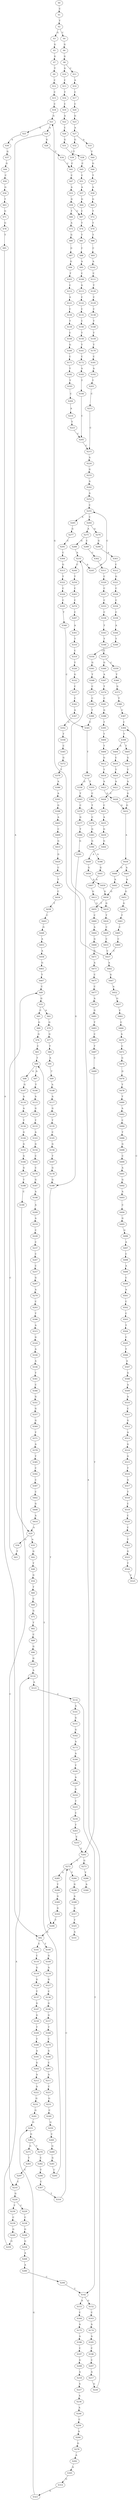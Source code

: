 strict digraph  {
	S0 -> S1 [ label = C ];
	S1 -> S2 [ label = T ];
	S2 -> S3 [ label = G ];
	S2 -> S4 [ label = C ];
	S3 -> S5 [ label = G ];
	S4 -> S6 [ label = G ];
	S5 -> S7 [ label = G ];
	S6 -> S8 [ label = G ];
	S7 -> S9 [ label = T ];
	S8 -> S10 [ label = G ];
	S8 -> S11 [ label = C ];
	S9 -> S12 [ label = C ];
	S10 -> S13 [ label = C ];
	S11 -> S14 [ label = A ];
	S12 -> S15 [ label = C ];
	S13 -> S16 [ label = T ];
	S14 -> S17 [ label = C ];
	S15 -> S18 [ label = C ];
	S16 -> S19 [ label = C ];
	S17 -> S20 [ label = C ];
	S18 -> S21 [ label = G ];
	S19 -> S22 [ label = A ];
	S20 -> S23 [ label = G ];
	S21 -> S24 [ label = A ];
	S21 -> S25 [ label = G ];
	S22 -> S26 [ label = C ];
	S23 -> S27 [ label = A ];
	S24 -> S28 [ label = G ];
	S24 -> S29 [ label = A ];
	S25 -> S30 [ label = A ];
	S26 -> S31 [ label = G ];
	S27 -> S32 [ label = G ];
	S27 -> S33 [ label = A ];
	S28 -> S34 [ label = T ];
	S29 -> S35 [ label = A ];
	S29 -> S36 [ label = G ];
	S30 -> S37 [ label = G ];
	S31 -> S38 [ label = T ];
	S32 -> S39 [ label = T ];
	S33 -> S40 [ label = T ];
	S34 -> S41 [ label = C ];
	S35 -> S42 [ label = G ];
	S36 -> S43 [ label = T ];
	S37 -> S44 [ label = G ];
	S38 -> S45 [ label = C ];
	S39 -> S41 [ label = C ];
	S40 -> S46 [ label = G ];
	S41 -> S47 [ label = C ];
	S42 -> S48 [ label = T ];
	S43 -> S49 [ label = C ];
	S44 -> S50 [ label = C ];
	S45 -> S51 [ label = C ];
	S46 -> S52 [ label = T ];
	S47 -> S53 [ label = A ];
	S48 -> S54 [ label = G ];
	S49 -> S55 [ label = G ];
	S50 -> S56 [ label = G ];
	S51 -> S57 [ label = A ];
	S52 -> S58 [ label = A ];
	S53 -> S59 [ label = G ];
	S54 -> S60 [ label = T ];
	S55 -> S61 [ label = C ];
	S55 -> S62 [ label = A ];
	S56 -> S63 [ label = T ];
	S57 -> S64 [ label = G ];
	S58 -> S65 [ label = G ];
	S59 -> S66 [ label = T ];
	S59 -> S67 [ label = C ];
	S60 -> S68 [ label = C ];
	S61 -> S69 [ label = G ];
	S62 -> S70 [ label = G ];
	S63 -> S71 [ label = G ];
	S64 -> S67 [ label = C ];
	S65 -> S72 [ label = T ];
	S66 -> S73 [ label = A ];
	S67 -> S74 [ label = T ];
	S68 -> S75 [ label = G ];
	S69 -> S76 [ label = G ];
	S70 -> S77 [ label = G ];
	S71 -> S78 [ label = G ];
	S72 -> S79 [ label = T ];
	S73 -> S80 [ label = G ];
	S74 -> S81 [ label = T ];
	S75 -> S82 [ label = T ];
	S76 -> S83 [ label = C ];
	S77 -> S84 [ label = T ];
	S78 -> S85 [ label = T ];
	S79 -> S86 [ label = T ];
	S80 -> S87 [ label = G ];
	S81 -> S88 [ label = C ];
	S82 -> S89 [ label = C ];
	S83 -> S90 [ label = T ];
	S84 -> S91 [ label = A ];
	S85 -> S92 [ label = A ];
	S86 -> S93 [ label = C ];
	S87 -> S94 [ label = G ];
	S88 -> S95 [ label = A ];
	S89 -> S96 [ label = G ];
	S90 -> S97 [ label = A ];
	S90 -> S98 [ label = G ];
	S91 -> S99 [ label = T ];
	S92 -> S100 [ label = T ];
	S92 -> S101 [ label = C ];
	S93 -> S102 [ label = A ];
	S94 -> S103 [ label = T ];
	S95 -> S104 [ label = C ];
	S96 -> S105 [ label = G ];
	S97 -> S106 [ label = T ];
	S98 -> S107 [ label = G ];
	S99 -> S108 [ label = A ];
	S100 -> S109 [ label = G ];
	S101 -> S110 [ label = C ];
	S102 -> S111 [ label = C ];
	S103 -> S112 [ label = C ];
	S104 -> S113 [ label = G ];
	S105 -> S114 [ label = A ];
	S106 -> S115 [ label = A ];
	S107 -> S116 [ label = A ];
	S108 -> S117 [ label = A ];
	S109 -> S118 [ label = A ];
	S110 -> S119 [ label = G ];
	S111 -> S120 [ label = T ];
	S112 -> S121 [ label = A ];
	S113 -> S122 [ label = C ];
	S114 -> S123 [ label = A ];
	S115 -> S124 [ label = G ];
	S116 -> S125 [ label = A ];
	S117 -> S126 [ label = G ];
	S118 -> S127 [ label = G ];
	S119 -> S128 [ label = G ];
	S120 -> S129 [ label = C ];
	S121 -> S130 [ label = C ];
	S122 -> S131 [ label = C ];
	S123 -> S132 [ label = C ];
	S124 -> S133 [ label = T ];
	S125 -> S134 [ label = T ];
	S126 -> S135 [ label = T ];
	S127 -> S136 [ label = C ];
	S128 -> S137 [ label = T ];
	S129 -> S138 [ label = C ];
	S130 -> S139 [ label = T ];
	S131 -> S140 [ label = C ];
	S132 -> S141 [ label = A ];
	S132 -> S142 [ label = T ];
	S133 -> S143 [ label = A ];
	S134 -> S144 [ label = G ];
	S135 -> S145 [ label = C ];
	S136 -> S146 [ label = G ];
	S137 -> S147 [ label = G ];
	S138 -> S148 [ label = T ];
	S139 -> S149 [ label = C ];
	S140 -> S150 [ label = T ];
	S141 -> S151 [ label = G ];
	S142 -> S152 [ label = G ];
	S142 -> S153 [ label = A ];
	S143 -> S154 [ label = G ];
	S144 -> S155 [ label = G ];
	S145 -> S156 [ label = G ];
	S146 -> S157 [ label = G ];
	S147 -> S158 [ label = G ];
	S148 -> S159 [ label = T ];
	S149 -> S160 [ label = G ];
	S150 -> S161 [ label = T ];
	S151 -> S162 [ label = G ];
	S152 -> S163 [ label = C ];
	S153 -> S164 [ label = C ];
	S154 -> S165 [ label = C ];
	S155 -> S166 [ label = G ];
	S156 -> S167 [ label = T ];
	S157 -> S168 [ label = T ];
	S158 -> S169 [ label = T ];
	S159 -> S170 [ label = T ];
	S160 -> S171 [ label = C ];
	S161 -> S172 [ label = C ];
	S162 -> S173 [ label = A ];
	S163 -> S174 [ label = A ];
	S164 -> S175 [ label = A ];
	S165 -> S176 [ label = C ];
	S166 -> S177 [ label = G ];
	S167 -> S178 [ label = G ];
	S168 -> S179 [ label = C ];
	S169 -> S180 [ label = T ];
	S170 -> S181 [ label = C ];
	S171 -> S182 [ label = T ];
	S172 -> S183 [ label = A ];
	S173 -> S184 [ label = A ];
	S174 -> S185 [ label = A ];
	S175 -> S186 [ label = A ];
	S176 -> S187 [ label = G ];
	S177 -> S188 [ label = T ];
	S178 -> S189 [ label = G ];
	S179 -> S190 [ label = G ];
	S180 -> S191 [ label = A ];
	S181 -> S192 [ label = A ];
	S182 -> S193 [ label = T ];
	S183 -> S194 [ label = T ];
	S184 -> S195 [ label = T ];
	S185 -> S196 [ label = C ];
	S186 -> S197 [ label = C ];
	S187 -> S198 [ label = A ];
	S188 -> S199 [ label = C ];
	S189 -> S200 [ label = T ];
	S190 -> S201 [ label = C ];
	S191 -> S202 [ label = G ];
	S192 -> S203 [ label = T ];
	S193 -> S204 [ label = C ];
	S194 -> S205 [ label = C ];
	S195 -> S206 [ label = A ];
	S196 -> S207 [ label = C ];
	S197 -> S208 [ label = G ];
	S198 -> S209 [ label = A ];
	S199 -> S210 [ label = C ];
	S200 -> S92 [ label = A ];
	S201 -> S211 [ label = A ];
	S202 -> S212 [ label = A ];
	S203 -> S213 [ label = C ];
	S204 -> S214 [ label = A ];
	S205 -> S215 [ label = C ];
	S206 -> S216 [ label = G ];
	S207 -> S217 [ label = A ];
	S208 -> S218 [ label = A ];
	S209 -> S219 [ label = A ];
	S210 -> S220 [ label = G ];
	S211 -> S221 [ label = C ];
	S212 -> S222 [ label = A ];
	S213 -> S215 [ label = C ];
	S214 -> S223 [ label = T ];
	S215 -> S224 [ label = A ];
	S216 -> S225 [ label = T ];
	S217 -> S226 [ label = G ];
	S218 -> S227 [ label = A ];
	S219 -> S228 [ label = C ];
	S220 -> S229 [ label = C ];
	S220 -> S230 [ label = T ];
	S221 -> S231 [ label = G ];
	S222 -> S232 [ label = G ];
	S223 -> S205 [ label = C ];
	S224 -> S233 [ label = G ];
	S225 -> S234 [ label = C ];
	S226 -> S235 [ label = A ];
	S227 -> S236 [ label = A ];
	S228 -> S237 [ label = C ];
	S229 -> S238 [ label = C ];
	S230 -> S239 [ label = C ];
	S231 -> S240 [ label = C ];
	S232 -> S241 [ label = G ];
	S233 -> S242 [ label = A ];
	S234 -> S243 [ label = T ];
	S235 -> S244 [ label = C ];
	S235 -> S245 [ label = A ];
	S236 -> S246 [ label = A ];
	S237 -> S247 [ label = C ];
	S238 -> S248 [ label = G ];
	S239 -> S249 [ label = G ];
	S240 -> S250 [ label = G ];
	S241 -> S251 [ label = G ];
	S242 -> S252 [ label = A ];
	S243 -> S253 [ label = C ];
	S244 -> S254 [ label = T ];
	S245 -> S255 [ label = C ];
	S246 -> S256 [ label = C ];
	S247 -> S257 [ label = C ];
	S248 -> S258 [ label = G ];
	S249 -> S259 [ label = G ];
	S250 -> S260 [ label = C ];
	S251 -> S261 [ label = G ];
	S252 -> S255 [ label = C ];
	S253 -> S262 [ label = T ];
	S254 -> S263 [ label = C ];
	S255 -> S264 [ label = C ];
	S255 -> S265 [ label = A ];
	S256 -> S266 [ label = A ];
	S257 -> S267 [ label = G ];
	S258 -> S268 [ label = A ];
	S259 -> S114 [ label = A ];
	S260 -> S269 [ label = G ];
	S261 -> S270 [ label = T ];
	S261 -> S271 [ label = G ];
	S262 -> S272 [ label = C ];
	S262 -> S273 [ label = G ];
	S263 -> S274 [ label = C ];
	S264 -> S275 [ label = A ];
	S264 -> S276 [ label = G ];
	S265 -> S277 [ label = G ];
	S266 -> S278 [ label = G ];
	S267 -> S279 [ label = A ];
	S268 -> S280 [ label = A ];
	S269 -> S281 [ label = G ];
	S270 -> S282 [ label = C ];
	S271 -> S283 [ label = T ];
	S272 -> S284 [ label = T ];
	S272 -> S285 [ label = G ];
	S273 -> S286 [ label = T ];
	S274 -> S287 [ label = C ];
	S275 -> S288 [ label = G ];
	S275 -> S289 [ label = C ];
	S276 -> S290 [ label = G ];
	S277 -> S291 [ label = C ];
	S278 -> S292 [ label = A ];
	S279 -> S293 [ label = C ];
	S280 -> S294 [ label = C ];
	S281 -> S295 [ label = C ];
	S282 -> S296 [ label = T ];
	S283 -> S297 [ label = C ];
	S284 -> S298 [ label = G ];
	S285 -> S299 [ label = T ];
	S286 -> S300 [ label = A ];
	S287 -> S301 [ label = A ];
	S288 -> S235 [ label = A ];
	S289 -> S302 [ label = C ];
	S290 -> S303 [ label = A ];
	S291 -> S304 [ label = C ];
	S292 -> S305 [ label = A ];
	S293 -> S306 [ label = T ];
	S294 -> S142 [ label = T ];
	S295 -> S90 [ label = T ];
	S296 -> S307 [ label = C ];
	S297 -> S210 [ label = C ];
	S298 -> S308 [ label = A ];
	S299 -> S309 [ label = G ];
	S301 -> S310 [ label = T ];
	S302 -> S311 [ label = A ];
	S303 -> S312 [ label = C ];
	S304 -> S313 [ label = G ];
	S305 -> S314 [ label = G ];
	S306 -> S315 [ label = A ];
	S307 -> S316 [ label = T ];
	S308 -> S317 [ label = G ];
	S309 -> S318 [ label = G ];
	S310 -> S319 [ label = C ];
	S311 -> S320 [ label = C ];
	S312 -> S321 [ label = G ];
	S313 -> S322 [ label = T ];
	S314 -> S323 [ label = G ];
	S315 -> S324 [ label = G ];
	S316 -> S272 [ label = C ];
	S317 -> S325 [ label = T ];
	S318 -> S200 [ label = T ];
	S319 -> S326 [ label = T ];
	S320 -> S327 [ label = C ];
	S321 -> S328 [ label = C ];
	S322 -> S329 [ label = C ];
	S323 -> S251 [ label = G ];
	S324 -> S330 [ label = A ];
	S325 -> S331 [ label = A ];
	S326 -> S332 [ label = G ];
	S327 -> S333 [ label = C ];
	S328 -> S334 [ label = C ];
	S329 -> S335 [ label = C ];
	S330 -> S336 [ label = A ];
	S332 -> S337 [ label = C ];
	S333 -> S338 [ label = C ];
	S334 -> S339 [ label = C ];
	S335 -> S340 [ label = T ];
	S336 -> S341 [ label = T ];
	S337 -> S342 [ label = C ];
	S338 -> S343 [ label = T ];
	S339 -> S344 [ label = A ];
	S340 -> S345 [ label = C ];
	S341 -> S346 [ label = C ];
	S342 -> S347 [ label = A ];
	S343 -> S348 [ label = T ];
	S344 -> S349 [ label = T ];
	S345 -> S350 [ label = T ];
	S346 -> S351 [ label = G ];
	S347 -> S352 [ label = G ];
	S348 -> S353 [ label = C ];
	S349 -> S354 [ label = C ];
	S350 -> S355 [ label = T ];
	S350 -> S356 [ label = G ];
	S351 -> S357 [ label = G ];
	S352 -> S358 [ label = T ];
	S353 -> S359 [ label = C ];
	S353 -> S360 [ label = G ];
	S354 -> S361 [ label = G ];
	S355 -> S362 [ label = C ];
	S356 -> S363 [ label = T ];
	S357 -> S364 [ label = G ];
	S358 -> S365 [ label = C ];
	S359 -> S366 [ label = T ];
	S360 -> S367 [ label = A ];
	S361 -> S368 [ label = T ];
	S362 -> S369 [ label = T ];
	S363 -> S370 [ label = C ];
	S364 -> S371 [ label = T ];
	S365 -> S372 [ label = G ];
	S366 -> S373 [ label = G ];
	S367 -> S374 [ label = T ];
	S368 -> S375 [ label = C ];
	S369 -> S376 [ label = C ];
	S370 -> S377 [ label = G ];
	S371 -> S378 [ label = A ];
	S372 -> S379 [ label = T ];
	S373 -> S380 [ label = T ];
	S374 -> S381 [ label = C ];
	S375 -> S382 [ label = C ];
	S376 -> S383 [ label = G ];
	S377 -> S384 [ label = T ];
	S378 -> S385 [ label = T ];
	S379 -> S386 [ label = A ];
	S380 -> S387 [ label = C ];
	S381 -> S388 [ label = G ];
	S382 -> S389 [ label = T ];
	S383 -> S390 [ label = G ];
	S384 -> S391 [ label = G ];
	S385 -> S392 [ label = C ];
	S386 -> S393 [ label = A ];
	S387 -> S394 [ label = C ];
	S388 -> S395 [ label = T ];
	S389 -> S345 [ label = C ];
	S390 -> S396 [ label = A ];
	S391 -> S189 [ label = G ];
	S392 -> S397 [ label = C ];
	S393 -> S398 [ label = G ];
	S394 -> S399 [ label = T ];
	S395 -> S400 [ label = T ];
	S396 -> S401 [ label = G ];
	S397 -> S402 [ label = C ];
	S398 -> S403 [ label = A ];
	S399 -> S404 [ label = A ];
	S399 -> S405 [ label = T ];
	S400 -> S406 [ label = T ];
	S401 -> S407 [ label = A ];
	S402 -> S408 [ label = G ];
	S403 -> S409 [ label = C ];
	S404 -> S410 [ label = C ];
	S405 -> S411 [ label = G ];
	S406 -> S412 [ label = G ];
	S407 -> S413 [ label = G ];
	S408 -> S414 [ label = A ];
	S409 -> S415 [ label = G ];
	S410 -> S416 [ label = T ];
	S411 -> S417 [ label = T ];
	S412 -> S418 [ label = T ];
	S413 -> S419 [ label = G ];
	S414 -> S29 [ label = A ];
	S415 -> S420 [ label = G ];
	S416 -> S421 [ label = A ];
	S417 -> S422 [ label = A ];
	S418 -> S423 [ label = A ];
	S419 -> S424 [ label = T ];
	S420 -> S425 [ label = C ];
	S421 -> S426 [ label = C ];
	S422 -> S427 [ label = G ];
	S423 -> S428 [ label = G ];
	S424 -> S429 [ label = C ];
	S425 -> S430 [ label = T ];
	S426 -> S431 [ label = C ];
	S427 -> S432 [ label = G ];
	S428 -> S432 [ label = G ];
	S429 -> S433 [ label = C ];
	S430 -> S434 [ label = C ];
	S431 -> S435 [ label = A ];
	S432 -> S436 [ label = A ];
	S433 -> S437 [ label = C ];
	S434 -> S438 [ label = T ];
	S435 -> S439 [ label = G ];
	S436 -> S440 [ label = G ];
	S436 -> S441 [ label = A ];
	S437 -> S442 [ label = A ];
	S437 -> S21 [ label = G ];
	S438 -> S443 [ label = C ];
	S439 -> S444 [ label = G ];
	S440 -> S445 [ label = A ];
	S441 -> S446 [ label = A ];
	S442 -> S447 [ label = G ];
	S443 -> S448 [ label = G ];
	S444 -> S449 [ label = A ];
	S445 -> S450 [ label = G ];
	S446 -> S451 [ label = G ];
	S447 -> S452 [ label = A ];
	S448 -> S453 [ label = A ];
	S449 -> S454 [ label = G ];
	S450 -> S455 [ label = T ];
	S450 -> S419 [ label = G ];
	S451 -> S456 [ label = G ];
	S452 -> S457 [ label = G ];
	S453 -> S458 [ label = A ];
	S454 -> S459 [ label = A ];
	S455 -> S460 [ label = C ];
	S456 -> S461 [ label = T ];
	S457 -> S462 [ label = C ];
	S458 -> S463 [ label = G ];
	S459 -> S450 [ label = G ];
	S460 -> S464 [ label = A ];
	S461 -> S465 [ label = C ];
	S462 -> S466 [ label = C ];
	S463 -> S467 [ label = T ];
	S464 -> S468 [ label = G ];
	S465 -> S469 [ label = C ];
	S466 -> S470 [ label = A ];
	S467 -> S49 [ label = C ];
	S468 -> S471 [ label = G ];
	S469 -> S437 [ label = C ];
	S470 -> S472 [ label = C ];
	S471 -> S473 [ label = A ];
	S472 -> S474 [ label = G ];
	S473 -> S475 [ label = C ];
	S474 -> S476 [ label = G ];
	S475 -> S477 [ label = C ];
	S476 -> S478 [ label = T ];
	S477 -> S479 [ label = A ];
	S478 -> S480 [ label = T ];
	S479 -> S481 [ label = G ];
	S480 -> S482 [ label = A ];
	S481 -> S483 [ label = T ];
	S482 -> S484 [ label = C ];
	S483 -> S485 [ label = C ];
	S484 -> S486 [ label = T ];
	S485 -> S487 [ label = T ];
	S486 -> S488 [ label = G ];
	S487 -> S489 [ label = C ];
	S488 -> S490 [ label = C ];
	S489 -> S262 [ label = T ];
	S490 -> S491 [ label = A ];
	S491 -> S492 [ label = G ];
	S492 -> S493 [ label = A ];
	S493 -> S494 [ label = C ];
	S494 -> S495 [ label = G ];
	S495 -> S496 [ label = G ];
	S496 -> S497 [ label = A ];
	S497 -> S498 [ label = C ];
	S498 -> S499 [ label = A ];
	S499 -> S500 [ label = C ];
	S500 -> S501 [ label = A ];
	S501 -> S502 [ label = C ];
	S502 -> S503 [ label = C ];
	S503 -> S504 [ label = T ];
	S504 -> S505 [ label = C ];
	S505 -> S506 [ label = T ];
	S506 -> S507 [ label = A ];
	S507 -> S508 [ label = G ];
	S508 -> S509 [ label = A ];
	S509 -> S510 [ label = A ];
	S510 -> S511 [ label = C ];
	S511 -> S512 [ label = G ];
	S512 -> S513 [ label = A ];
	S513 -> S514 [ label = G ];
	S514 -> S515 [ label = G ];
	S515 -> S516 [ label = T ];
	S516 -> S517 [ label = G ];
	S517 -> S518 [ label = T ];
	S518 -> S519 [ label = C ];
	S519 -> S520 [ label = C ];
	S520 -> S521 [ label = C ];
	S521 -> S522 [ label = T ];
	S522 -> S523 [ label = G ];
	S523 -> S524 [ label = T ];
	S524 -> S525 [ label = C ];
	S525 -> S394 [ label = C ];
}
